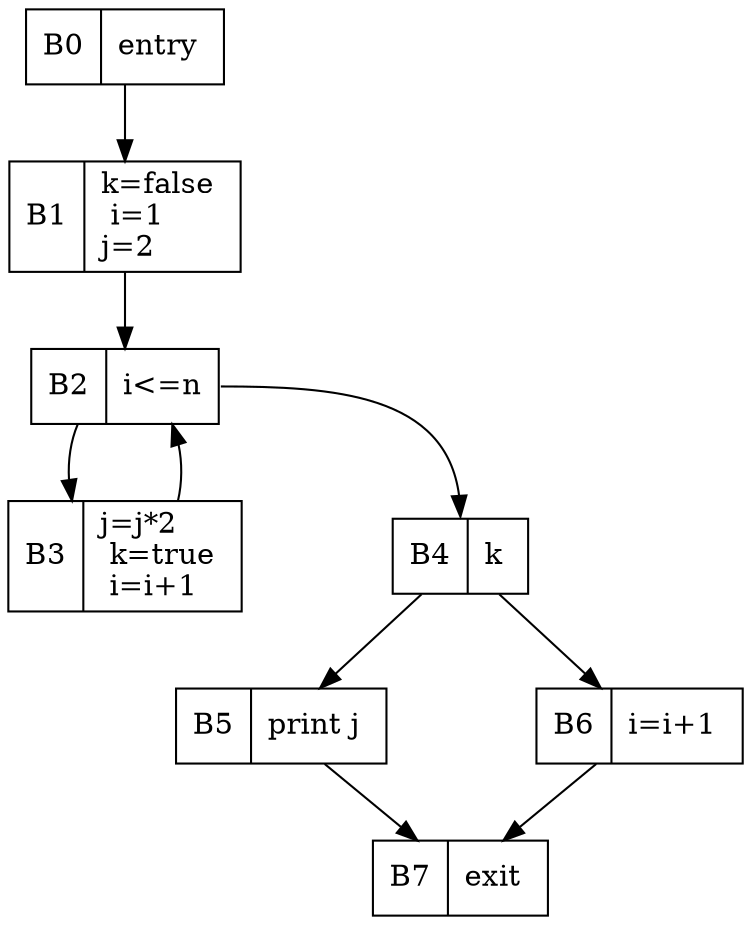 digraph
{
    // 假定本文件为：ssa-cfg.dot
    // 可通过命令dot ssa-cfg.dot -T pdf -o ssa-cfg.pdf来执行
    // dot命令是graphviz包的一个命令，可在编译实验提供的终端上运行

    nodesep = 1;
    node[shape = record];

    entry [label="B0 | entry \l"];
    B1 [label="B1 | k=false \l i=1 \lj=2 \l"];

    B2 [label="B2 | i\<=n"];
    B3 [label="B3 | j=j*2 \l k=true \l i=i+1 \l"];

    B4 [label="B4 | k \l"];
    B5 [label="B5 | print j \l"];
    B6 [label="B6 | i=i+1 \l"];
    exit [label="B7 | exit \l"];

    entry -> B1;

    B1 -> B2;
    B2 -> B3;
    B3 -> B2;

    B2:e -> B4:n;
    B4 -> B5;
    B4 -> B6;
    B5 -> exit;
    B6 -> exit;
}